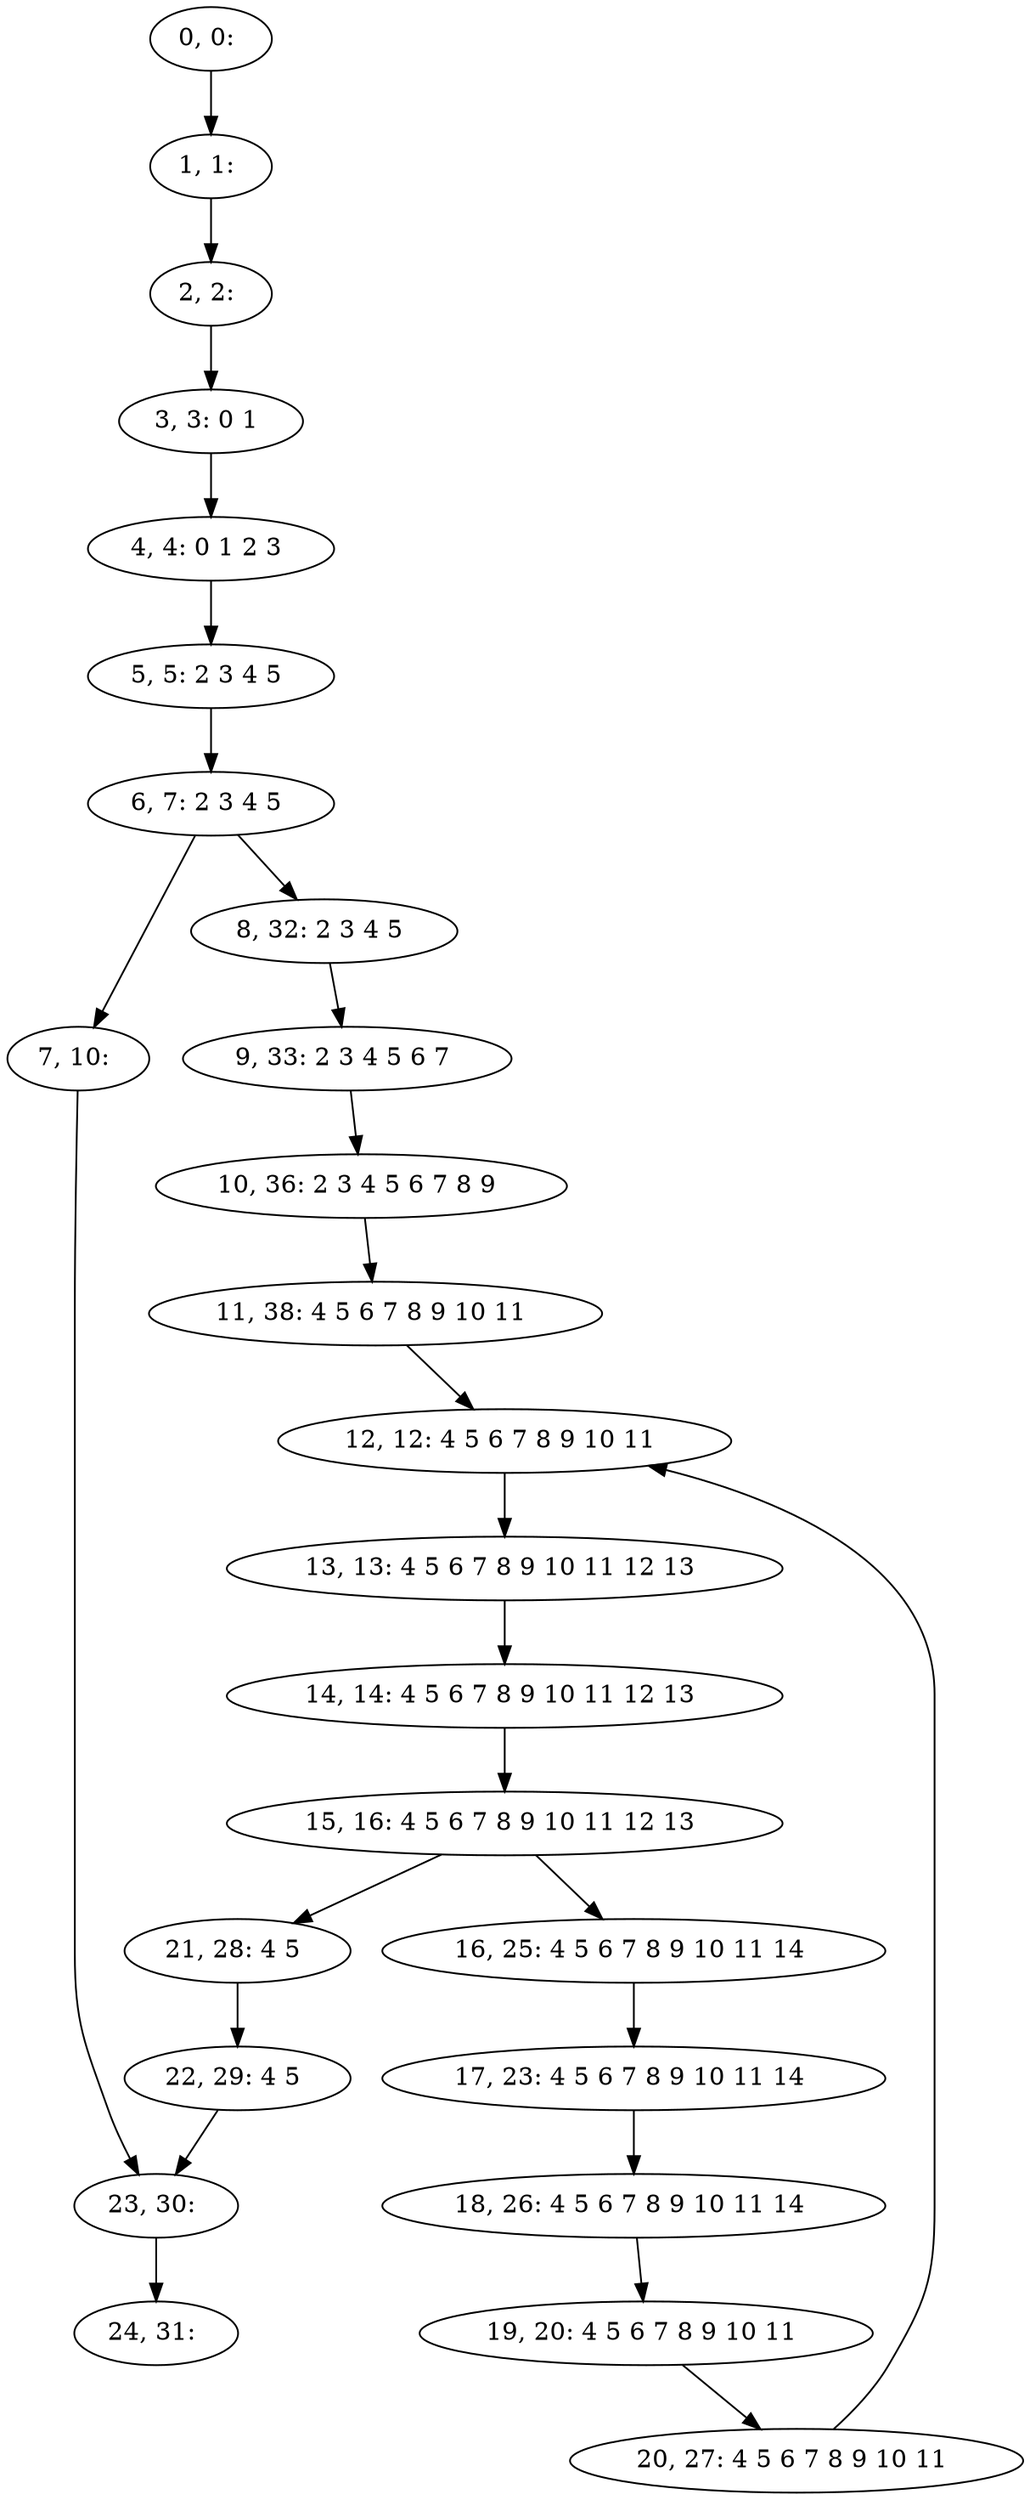 digraph G {
0[label="0, 0: "];
1[label="1, 1: "];
2[label="2, 2: "];
3[label="3, 3: 0 1 "];
4[label="4, 4: 0 1 2 3 "];
5[label="5, 5: 2 3 4 5 "];
6[label="6, 7: 2 3 4 5 "];
7[label="7, 10: "];
8[label="8, 32: 2 3 4 5 "];
9[label="9, 33: 2 3 4 5 6 7 "];
10[label="10, 36: 2 3 4 5 6 7 8 9 "];
11[label="11, 38: 4 5 6 7 8 9 10 11 "];
12[label="12, 12: 4 5 6 7 8 9 10 11 "];
13[label="13, 13: 4 5 6 7 8 9 10 11 12 13 "];
14[label="14, 14: 4 5 6 7 8 9 10 11 12 13 "];
15[label="15, 16: 4 5 6 7 8 9 10 11 12 13 "];
16[label="16, 25: 4 5 6 7 8 9 10 11 14 "];
17[label="17, 23: 4 5 6 7 8 9 10 11 14 "];
18[label="18, 26: 4 5 6 7 8 9 10 11 14 "];
19[label="19, 20: 4 5 6 7 8 9 10 11 "];
20[label="20, 27: 4 5 6 7 8 9 10 11 "];
21[label="21, 28: 4 5 "];
22[label="22, 29: 4 5 "];
23[label="23, 30: "];
24[label="24, 31: "];
0->1 ;
1->2 ;
2->3 ;
3->4 ;
4->5 ;
5->6 ;
6->7 ;
6->8 ;
7->23 ;
8->9 ;
9->10 ;
10->11 ;
11->12 ;
12->13 ;
13->14 ;
14->15 ;
15->16 ;
15->21 ;
16->17 ;
17->18 ;
18->19 ;
19->20 ;
20->12 ;
21->22 ;
22->23 ;
23->24 ;
}
